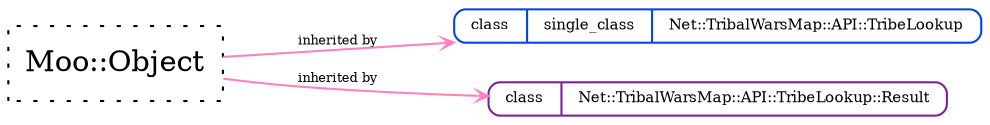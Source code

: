 strict digraph Perl {
	graph [compound=1, concentrate=1, overlap=false, rankdir=LR, ranksep=1, smoothing=triangle, splines=spline];
	node [label="\N", shape=record, style=dotted];
	edge [minlen=1];
	"Moo::Object" [label="<port1> Moo::Object"];
	"Net::TribalWarsMap::API::TribeLookup" [label="{{{<port1> class|<port2> single_class}}|<port3> Net::TribalWarsMap::API::TribeLookup}", shape=Mrecord, style=solid, color="#0343df", fontsize=7, height="0.1"];
	"Net::TribalWarsMap::API::TribeLookup::Result" [label="{{<port1> class}|<port2> Net::TribalWarsMap::API::TribeLookup::Result}", shape=Mrecord, style=solid, color="#7e1e9c", fontsize=7, height="0.1"];
	"Moo::Object" -> "Net::TribalWarsMap::API::TribeLookup" [arrowhead=open, arrowsize="0.5", color="#ff81c0", dir=forward, fontsize=6, headclip=1, label="inherited by", samehead=head, tailclip=1, weight=10];
	"Moo::Object" -> "Net::TribalWarsMap::API::TribeLookup::Result" [arrowhead=open, arrowsize="0.5", color="#ff81c0", dir=forward, fontsize=6, headclip=1, label="inherited by", samehead=head, tailclip=1, weight=10];
}
